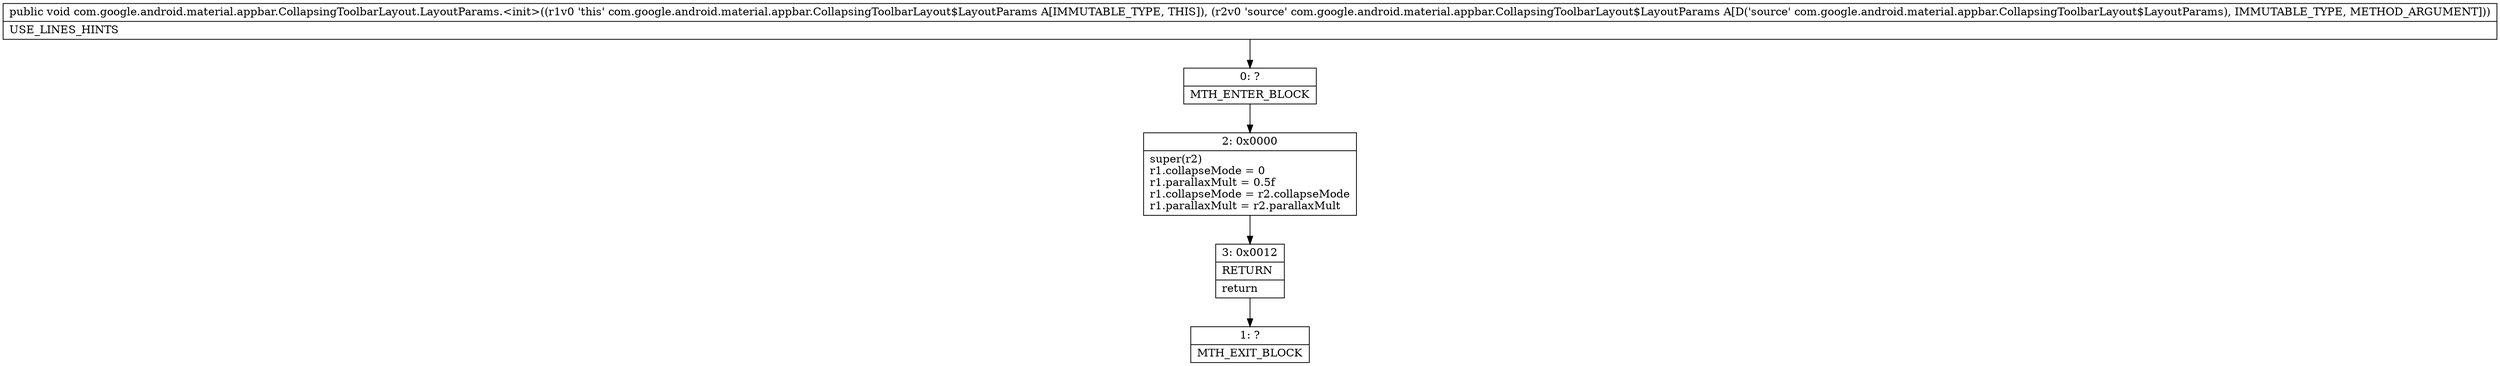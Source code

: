 digraph "CFG forcom.google.android.material.appbar.CollapsingToolbarLayout.LayoutParams.\<init\>(Lcom\/google\/android\/material\/appbar\/CollapsingToolbarLayout$LayoutParams;)V" {
Node_0 [shape=record,label="{0\:\ ?|MTH_ENTER_BLOCK\l}"];
Node_2 [shape=record,label="{2\:\ 0x0000|super(r2)\lr1.collapseMode = 0\lr1.parallaxMult = 0.5f\lr1.collapseMode = r2.collapseMode\lr1.parallaxMult = r2.parallaxMult\l}"];
Node_3 [shape=record,label="{3\:\ 0x0012|RETURN\l|return\l}"];
Node_1 [shape=record,label="{1\:\ ?|MTH_EXIT_BLOCK\l}"];
MethodNode[shape=record,label="{public void com.google.android.material.appbar.CollapsingToolbarLayout.LayoutParams.\<init\>((r1v0 'this' com.google.android.material.appbar.CollapsingToolbarLayout$LayoutParams A[IMMUTABLE_TYPE, THIS]), (r2v0 'source' com.google.android.material.appbar.CollapsingToolbarLayout$LayoutParams A[D('source' com.google.android.material.appbar.CollapsingToolbarLayout$LayoutParams), IMMUTABLE_TYPE, METHOD_ARGUMENT]))  | USE_LINES_HINTS\l}"];
MethodNode -> Node_0;Node_0 -> Node_2;
Node_2 -> Node_3;
Node_3 -> Node_1;
}

